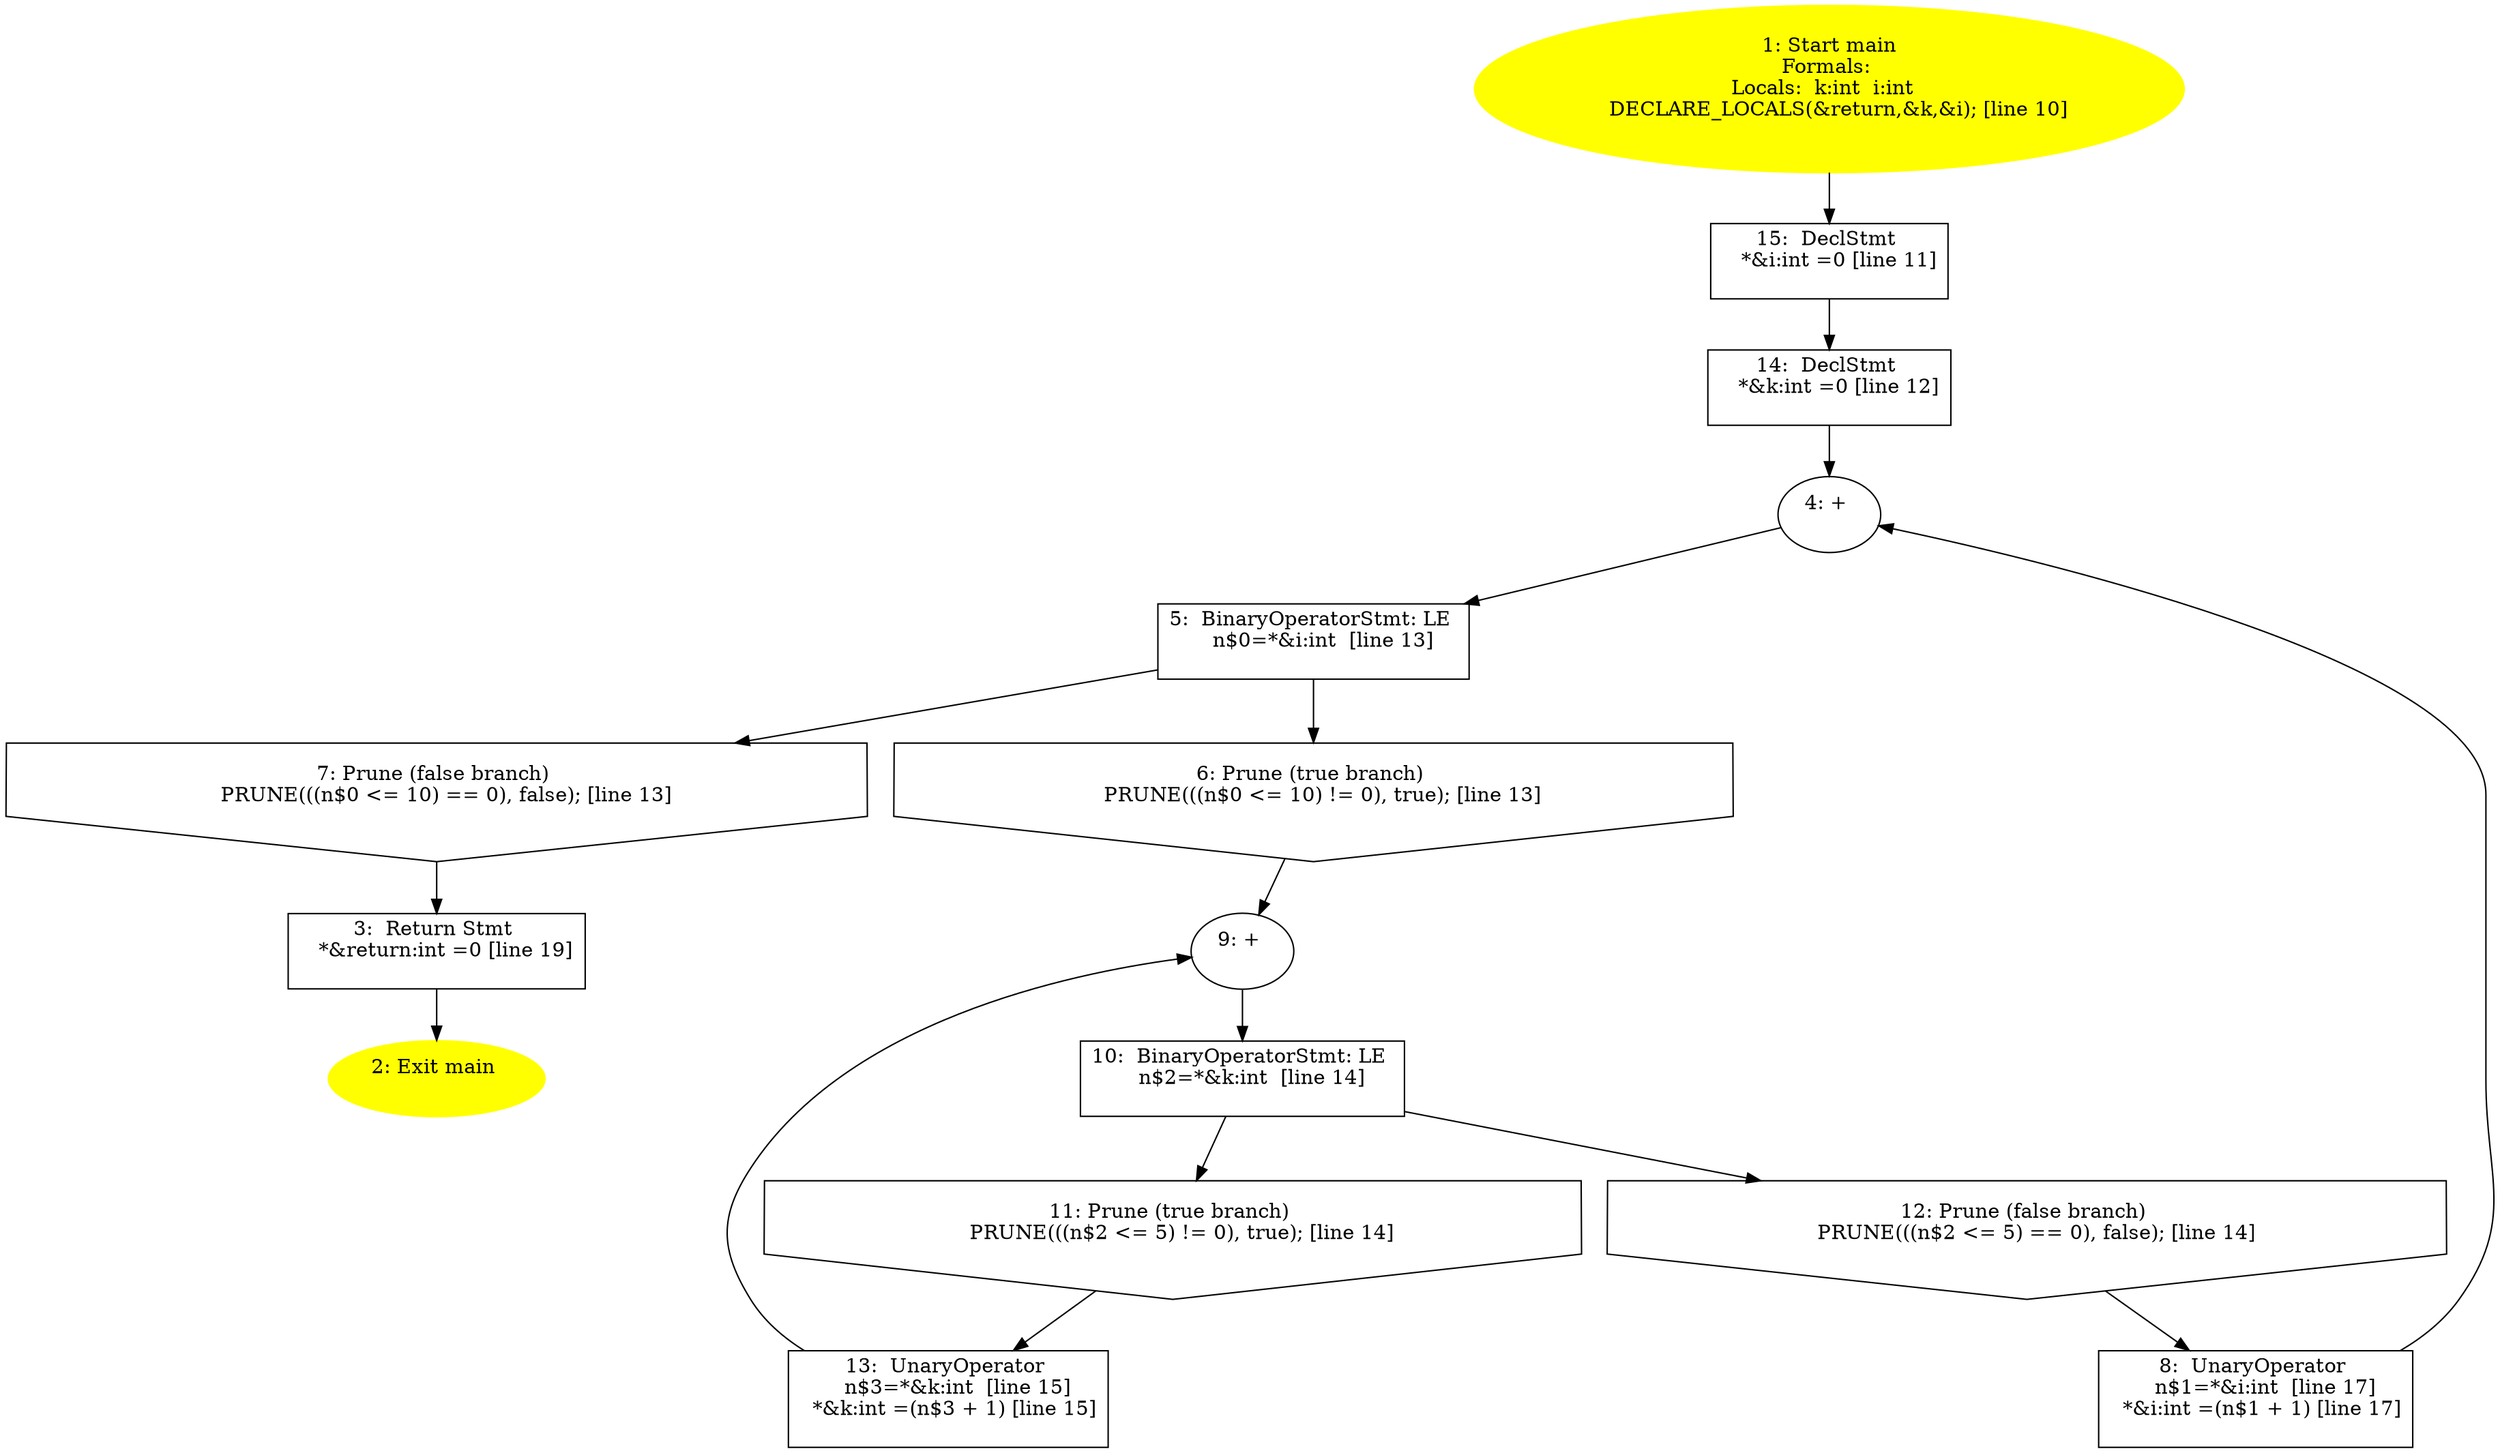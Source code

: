 /* @generated */
digraph iCFG {
"main15" [label="15:  DeclStmt \n   *&i:int =0 [line 11]\n " shape="box"]
	

	 "main15" -> "main14" ;
"main14" [label="14:  DeclStmt \n   *&k:int =0 [line 12]\n " shape="box"]
	

	 "main14" -> "main4" ;
"main13" [label="13:  UnaryOperator \n   n$3=*&k:int  [line 15]\n  *&k:int =(n$3 + 1) [line 15]\n " shape="box"]
	

	 "main13" -> "main9" ;
"main12" [label="12: Prune (false branch) \n   PRUNE(((n$2 <= 5) == 0), false); [line 14]\n " shape="invhouse"]
	

	 "main12" -> "main8" ;
"main11" [label="11: Prune (true branch) \n   PRUNE(((n$2 <= 5) != 0), true); [line 14]\n " shape="invhouse"]
	

	 "main11" -> "main13" ;
"main10" [label="10:  BinaryOperatorStmt: LE \n   n$2=*&k:int  [line 14]\n " shape="box"]
	

	 "main10" -> "main11" ;
	 "main10" -> "main12" ;
"main9" [label="9: + \n  " ]
	

	 "main9" -> "main10" ;
"main8" [label="8:  UnaryOperator \n   n$1=*&i:int  [line 17]\n  *&i:int =(n$1 + 1) [line 17]\n " shape="box"]
	

	 "main8" -> "main4" ;
"main7" [label="7: Prune (false branch) \n   PRUNE(((n$0 <= 10) == 0), false); [line 13]\n " shape="invhouse"]
	

	 "main7" -> "main3" ;
"main6" [label="6: Prune (true branch) \n   PRUNE(((n$0 <= 10) != 0), true); [line 13]\n " shape="invhouse"]
	

	 "main6" -> "main9" ;
"main5" [label="5:  BinaryOperatorStmt: LE \n   n$0=*&i:int  [line 13]\n " shape="box"]
	

	 "main5" -> "main6" ;
	 "main5" -> "main7" ;
"main4" [label="4: + \n  " ]
	

	 "main4" -> "main5" ;
"main3" [label="3:  Return Stmt \n   *&return:int =0 [line 19]\n " shape="box"]
	

	 "main3" -> "main2" ;
"main2" [label="2: Exit main \n  " color=yellow style=filled]
	

"main1" [label="1: Start main\nFormals: \nLocals:  k:int  i:int  \n   DECLARE_LOCALS(&return,&k,&i); [line 10]\n " color=yellow style=filled]
	

	 "main1" -> "main15" ;
}
